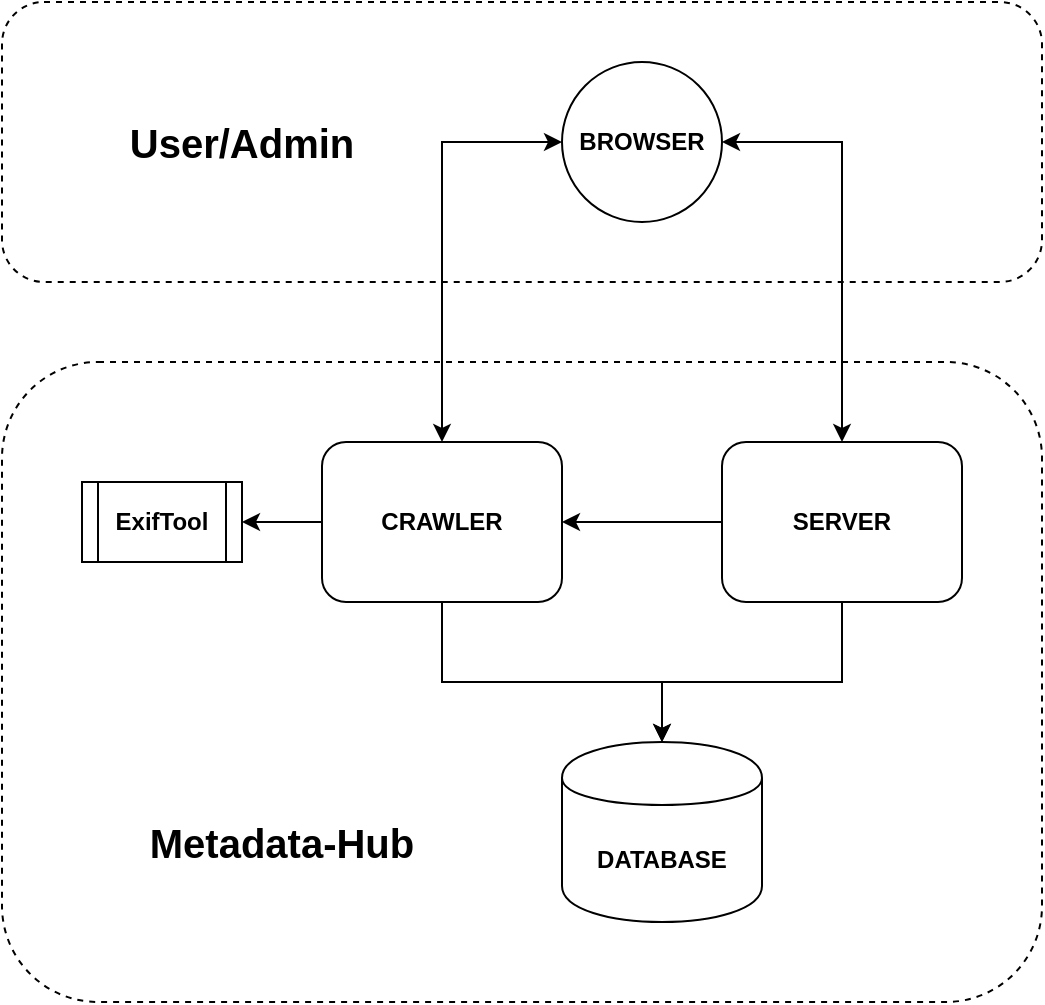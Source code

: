 <mxfile version="13.0.3" type="device"><diagram id="_MgjFdWh6YK3c5vX3KL0" name="Page-1"><mxGraphModel dx="1185" dy="780" grid="1" gridSize="10" guides="1" tooltips="1" connect="1" arrows="1" fold="1" page="1" pageScale="1" pageWidth="1169" pageHeight="827" math="0" shadow="0"><root><mxCell id="0"/><mxCell id="1" parent="0"/><mxCell id="5ki4NW3o9HIk0cBn1kPf-20" value="" style="rounded=1;whiteSpace=wrap;html=1;fillColor=none;dashed=1;" vertex="1" parent="1"><mxGeometry x="40" y="40" width="520" height="140" as="geometry"/></mxCell><mxCell id="5ki4NW3o9HIk0cBn1kPf-7" style="edgeStyle=orthogonalEdgeStyle;rounded=0;orthogonalLoop=1;jettySize=auto;html=1;exitX=0;exitY=0.5;exitDx=0;exitDy=0;entryX=1;entryY=0.5;entryDx=0;entryDy=0;" edge="1" parent="1" source="5ki4NW3o9HIk0cBn1kPf-1" target="5ki4NW3o9HIk0cBn1kPf-4"><mxGeometry relative="1" as="geometry"/></mxCell><mxCell id="5ki4NW3o9HIk0cBn1kPf-8" style="edgeStyle=orthogonalEdgeStyle;rounded=0;orthogonalLoop=1;jettySize=auto;html=1;exitX=0.5;exitY=1;exitDx=0;exitDy=0;entryX=0.5;entryY=0;entryDx=0;entryDy=0;" edge="1" parent="1" source="5ki4NW3o9HIk0cBn1kPf-1" target="5ki4NW3o9HIk0cBn1kPf-5"><mxGeometry relative="1" as="geometry"><Array as="points"><mxPoint x="260" y="380"/><mxPoint x="370" y="380"/></Array></mxGeometry></mxCell><mxCell id="5ki4NW3o9HIk0cBn1kPf-1" value="&lt;b&gt;CRAWLER&lt;/b&gt;" style="rounded=1;whiteSpace=wrap;html=1;" vertex="1" parent="1"><mxGeometry x="200" y="260" width="120" height="80" as="geometry"/></mxCell><mxCell id="5ki4NW3o9HIk0cBn1kPf-9" style="edgeStyle=orthogonalEdgeStyle;rounded=0;orthogonalLoop=1;jettySize=auto;html=1;exitX=0.5;exitY=1;exitDx=0;exitDy=0;entryX=0.5;entryY=0;entryDx=0;entryDy=0;" edge="1" parent="1" source="5ki4NW3o9HIk0cBn1kPf-2" target="5ki4NW3o9HIk0cBn1kPf-5"><mxGeometry relative="1" as="geometry"><Array as="points"><mxPoint x="460" y="380"/><mxPoint x="370" y="380"/></Array></mxGeometry></mxCell><mxCell id="5ki4NW3o9HIk0cBn1kPf-10" style="edgeStyle=orthogonalEdgeStyle;rounded=0;orthogonalLoop=1;jettySize=auto;html=1;exitX=0;exitY=0.5;exitDx=0;exitDy=0;entryX=1;entryY=0.5;entryDx=0;entryDy=0;" edge="1" parent="1" source="5ki4NW3o9HIk0cBn1kPf-2" target="5ki4NW3o9HIk0cBn1kPf-1"><mxGeometry relative="1" as="geometry"/></mxCell><mxCell id="5ki4NW3o9HIk0cBn1kPf-2" value="&lt;b&gt;SERVER&lt;/b&gt;" style="rounded=1;whiteSpace=wrap;html=1;" vertex="1" parent="1"><mxGeometry x="400" y="260" width="120" height="80" as="geometry"/></mxCell><mxCell id="5ki4NW3o9HIk0cBn1kPf-4" value="&lt;b&gt;ExifTool&lt;/b&gt;" style="shape=process;whiteSpace=wrap;html=1;backgroundOutline=1;" vertex="1" parent="1"><mxGeometry x="80" y="280" width="80" height="40" as="geometry"/></mxCell><mxCell id="5ki4NW3o9HIk0cBn1kPf-5" value="&lt;b&gt;DATABASE&lt;/b&gt;" style="shape=cylinder;whiteSpace=wrap;html=1;boundedLbl=1;backgroundOutline=1;" vertex="1" parent="1"><mxGeometry x="320" y="410" width="100" height="90" as="geometry"/></mxCell><mxCell id="5ki4NW3o9HIk0cBn1kPf-17" style="edgeStyle=orthogonalEdgeStyle;rounded=0;orthogonalLoop=1;jettySize=auto;html=1;exitX=0;exitY=0.5;exitDx=0;exitDy=0;entryX=0.5;entryY=0;entryDx=0;entryDy=0;startArrow=classic;startFill=1;" edge="1" parent="1" source="5ki4NW3o9HIk0cBn1kPf-6" target="5ki4NW3o9HIk0cBn1kPf-1"><mxGeometry relative="1" as="geometry"/></mxCell><mxCell id="5ki4NW3o9HIk0cBn1kPf-18" style="edgeStyle=orthogonalEdgeStyle;rounded=0;orthogonalLoop=1;jettySize=auto;html=1;exitX=1;exitY=0.5;exitDx=0;exitDy=0;entryX=0.5;entryY=0;entryDx=0;entryDy=0;startArrow=classic;startFill=1;" edge="1" parent="1" source="5ki4NW3o9HIk0cBn1kPf-6" target="5ki4NW3o9HIk0cBn1kPf-2"><mxGeometry relative="1" as="geometry"/></mxCell><mxCell id="5ki4NW3o9HIk0cBn1kPf-6" value="&lt;b&gt;BROWSER&lt;/b&gt;" style="ellipse;whiteSpace=wrap;html=1;aspect=fixed;" vertex="1" parent="1"><mxGeometry x="320" y="70" width="80" height="80" as="geometry"/></mxCell><mxCell id="5ki4NW3o9HIk0cBn1kPf-14" value="" style="rounded=1;whiteSpace=wrap;html=1;fillColor=none;dashed=1;" vertex="1" parent="1"><mxGeometry x="40" y="220" width="520" height="320" as="geometry"/></mxCell><mxCell id="5ki4NW3o9HIk0cBn1kPf-19" value="&lt;font style=&quot;font-size: 20px&quot;&gt;&lt;b&gt;Metadata-Hub&lt;/b&gt;&lt;/font&gt;" style="text;html=1;strokeColor=none;fillColor=none;align=center;verticalAlign=middle;whiteSpace=wrap;rounded=0;dashed=1;" vertex="1" parent="1"><mxGeometry x="80" y="420" width="200" height="80" as="geometry"/></mxCell><mxCell id="5ki4NW3o9HIk0cBn1kPf-21" value="&lt;font style=&quot;font-size: 20px&quot;&gt;&lt;b&gt;User/Admin&lt;/b&gt;&lt;/font&gt;" style="text;html=1;strokeColor=none;fillColor=none;align=center;verticalAlign=middle;whiteSpace=wrap;rounded=0;dashed=1;" vertex="1" parent="1"><mxGeometry x="80" y="60" width="160" height="100" as="geometry"/></mxCell></root></mxGraphModel></diagram></mxfile>